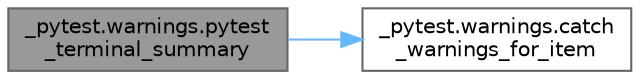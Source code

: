 digraph "_pytest.warnings.pytest_terminal_summary"
{
 // LATEX_PDF_SIZE
  bgcolor="transparent";
  edge [fontname=Helvetica,fontsize=10,labelfontname=Helvetica,labelfontsize=10];
  node [fontname=Helvetica,fontsize=10,shape=box,height=0.2,width=0.4];
  rankdir="LR";
  Node1 [id="Node000001",label="_pytest.warnings.pytest\l_terminal_summary",height=0.2,width=0.4,color="gray40", fillcolor="grey60", style="filled", fontcolor="black",tooltip=" "];
  Node1 -> Node2 [id="edge1_Node000001_Node000002",color="steelblue1",style="solid",tooltip=" "];
  Node2 [id="Node000002",label="_pytest.warnings.catch\l_warnings_for_item",height=0.2,width=0.4,color="grey40", fillcolor="white", style="filled",URL="$namespace__pytest_1_1warnings.html#aaddb11df2c908b5771b0b5454888d120",tooltip=" "];
}
